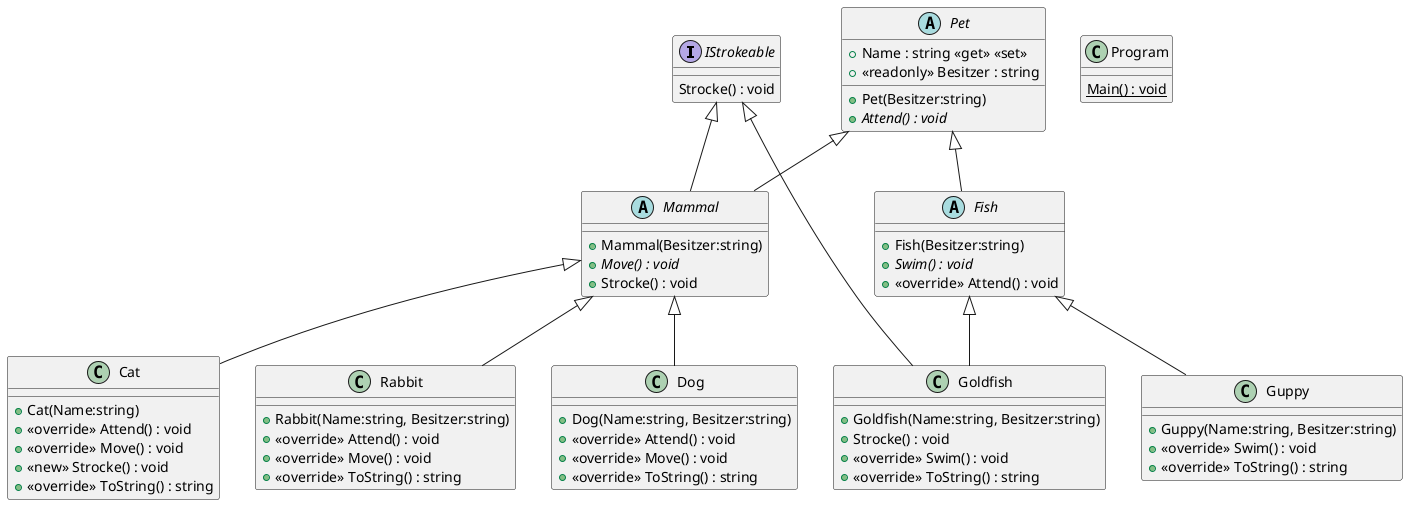 @startuml
interface IStrokeable {
    Strocke() : void
}
abstract class Pet {
    + Name : string <<get>> <<set>>
    + <<readonly>> Besitzer : string
    + Pet(Besitzer:string)
    + {abstract} Attend() : void
}
abstract class Mammal {
    + Mammal(Besitzer:string)
    + {abstract} Move() : void
    + Strocke() : void
}
abstract class Fish {
    + Fish(Besitzer:string)
    + {abstract} Swim() : void
    + <<override>> Attend() : void
}
class Cat {
    + Cat(Name:string)
    + <<override>> Attend() : void
    + <<override>> Move() : void
    + <<new>> Strocke() : void
    + <<override>> ToString() : string
}
class Rabbit {
    + Rabbit(Name:string, Besitzer:string)
    + <<override>> Attend() : void
    + <<override>> Move() : void
    + <<override>> ToString() : string
}
class Dog {
    + Dog(Name:string, Besitzer:string)
    + <<override>> Attend() : void
    + <<override>> Move() : void
    + <<override>> ToString() : string
}
class Goldfish {
    + Goldfish(Name:string, Besitzer:string)
    + Strocke() : void
    + <<override>> Swim() : void
    + <<override>> ToString() : string
}
class Guppy {
    + Guppy(Name:string, Besitzer:string)
    + <<override>> Swim() : void
    + <<override>> ToString() : string
}
class Program {
    {static} Main() : void
}
Pet <|-- Mammal
IStrokeable <|-- Mammal
Pet <|-- Fish
Mammal <|-- Cat
Mammal <|-- Rabbit
Mammal <|-- Dog
Fish <|-- Goldfish
IStrokeable <|-- Goldfish
Fish <|-- Guppy
@enduml

